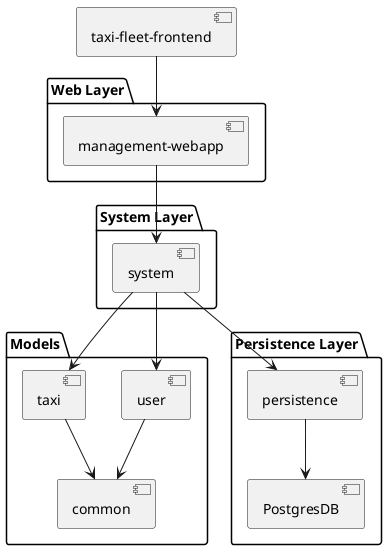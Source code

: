 @startuml LayeredArchitecture

package "Web Layer" {
    [management-webapp]
}

package "Models" {
    [user]
    [taxi]
    [common]
}

package "System Layer" {
    [system]
    [user]
    [taxi]
    [common]
}

package "Persistence Layer" {
    [persistence]
    [PostgresDB]
}

[management-webapp] --> [system]
[taxi-fleet-frontend] --> [management-webapp]

[system] --> [user]
[system] --> [taxi]
[user] --> [common]
[taxi] --> [common]
[system] --> [persistence]
[persistence] --> [PostgresDB]

@enduml
